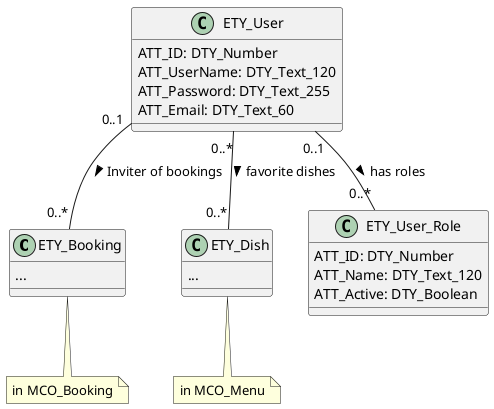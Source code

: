 @startuml

  class ETY_Booking {
    ...
  }
  note bottom: in MCO_Booking

  class ETY_Dish {
    ...
  }

  note bottom: in MCO_Menu

class ETY_User {
  ATT_ID: DTY_Number
  ATT_UserName: DTY_Text_120
  ATT_Password: DTY_Text_255
  ATT_Email: DTY_Text_60
}

class ETY_User_Role {
  ATT_ID: DTY_Number
  ATT_Name: DTY_Text_120
  ATT_Active: DTY_Boolean
}

ETY_User "0..1" -- "0..*" ETY_User_Role: has roles >

ETY_User "0..1" -- "0..*" ETY_Booking: Inviter of bookings >

ETY_User "0..*" -- "0..*"  ETY_Dish: favorite dishes >


@enduml
